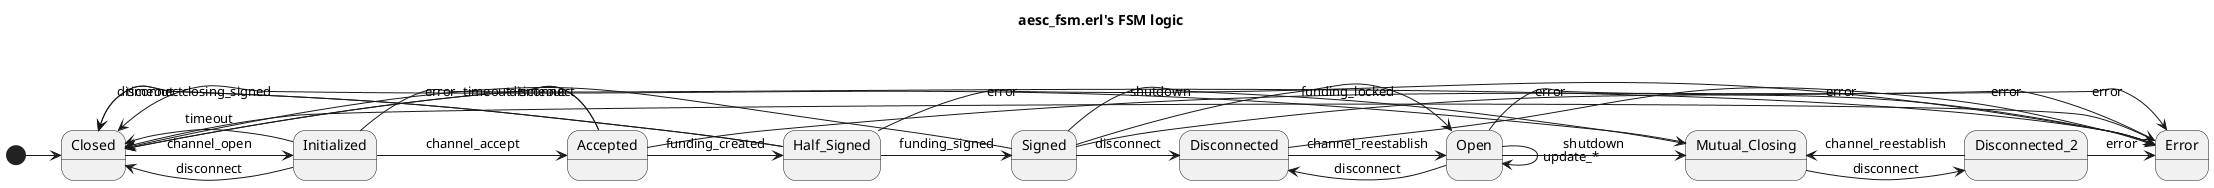 @startuml
title aesc_fsm.erl's FSM logic

[*] -> Closed

Closed -> Initialized : channel_open

Error -> Closed

Initialized -> Error              : error
Initialized -> Closed             : timeout
Initialized -> Closed             : disconnect
Initialized -> Accepted           : channel_accept

Accepted -> Error                 : error
Accepted -> Closed                : timeout
Accepted -> Closed                : disconnect
Accepted -> Half_Signed           : funding_created

Half_Signed -> Error              : error
Half_Signed -> Closed             : timeout
Half_Signed -> Closed             : disconnect
Half_Signed -> Signed             : funding_signed

Signed -> Error                   : error
Signed -> Closed                  : timeout
Signed -> Disconnected            : disconnect
Signed -> Open                    : funding_locked
Signed -> Mutual_Closing          : shutdown

Open -> Error                     : error
Open -> Disconnected              : disconnect
Open -> Open                      : update_*
Open -> Mutual_Closing            : shutdown

Disconnected -> Error             : error
Disconnected -> Open              : channel_reestablish

Mutual_Closing -> Disconnected_2  : disconnect
Mutual_Closing -> Closed          : closing_signed

Disconnected_2 -> Error           : error
Disconnected_2 -> Mutual_Closing  : channel_reestablish

@enduml
